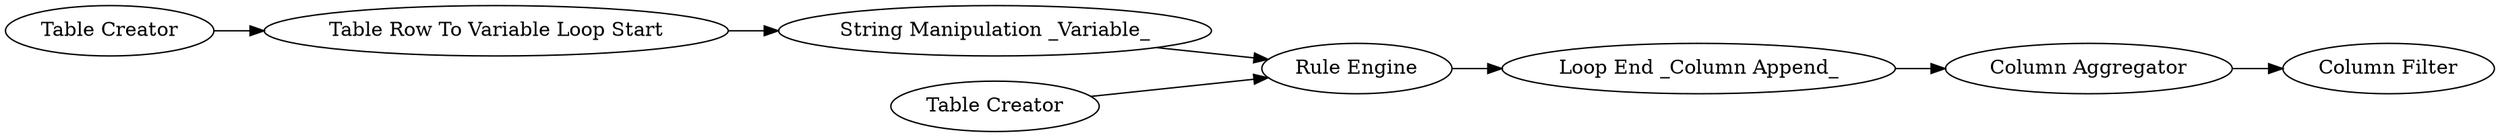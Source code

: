 digraph {
	7 -> 8
	4 -> 3
	3 -> 5
	2 -> 4
	5 -> 7
	6 -> 2
	1 -> 3
	5 [label="Loop End _Column Append_"]
	1 [label="Table Creator"]
	7 [label="Column Aggregator"]
	4 [label="String Manipulation _Variable_"]
	6 [label="Table Creator"]
	8 [label="Column Filter"]
	3 [label="Rule Engine"]
	2 [label="Table Row To Variable Loop Start"]
	rankdir=LR
}
